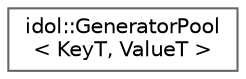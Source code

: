 digraph "Graphical Class Hierarchy"
{
 // LATEX_PDF_SIZE
  bgcolor="transparent";
  edge [fontname=Helvetica,fontsize=10,labelfontname=Helvetica,labelfontsize=10];
  node [fontname=Helvetica,fontsize=10,shape=box,height=0.2,width=0.4];
  rankdir="LR";
  Node0 [id="Node000000",label="idol::GeneratorPool\l\< KeyT, ValueT \>",height=0.2,width=0.4,color="grey40", fillcolor="white", style="filled",URL="$classidol_1_1GeneratorPool.html",tooltip=" "];
}
